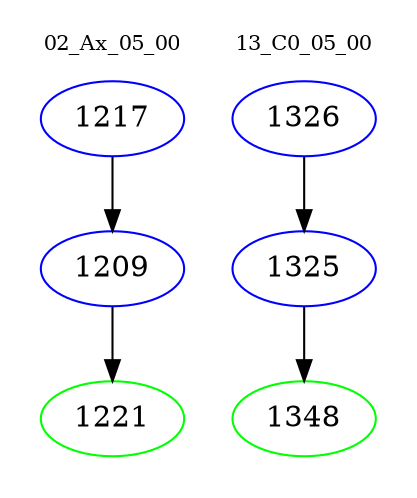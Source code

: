 digraph{
subgraph cluster_0 {
color = white
label = "02_Ax_05_00";
fontsize=10;
T0_1217 [label="1217", color="blue"]
T0_1217 -> T0_1209 [color="black"]
T0_1209 [label="1209", color="blue"]
T0_1209 -> T0_1221 [color="black"]
T0_1221 [label="1221", color="green"]
}
subgraph cluster_1 {
color = white
label = "13_C0_05_00";
fontsize=10;
T1_1326 [label="1326", color="blue"]
T1_1326 -> T1_1325 [color="black"]
T1_1325 [label="1325", color="blue"]
T1_1325 -> T1_1348 [color="black"]
T1_1348 [label="1348", color="green"]
}
}
